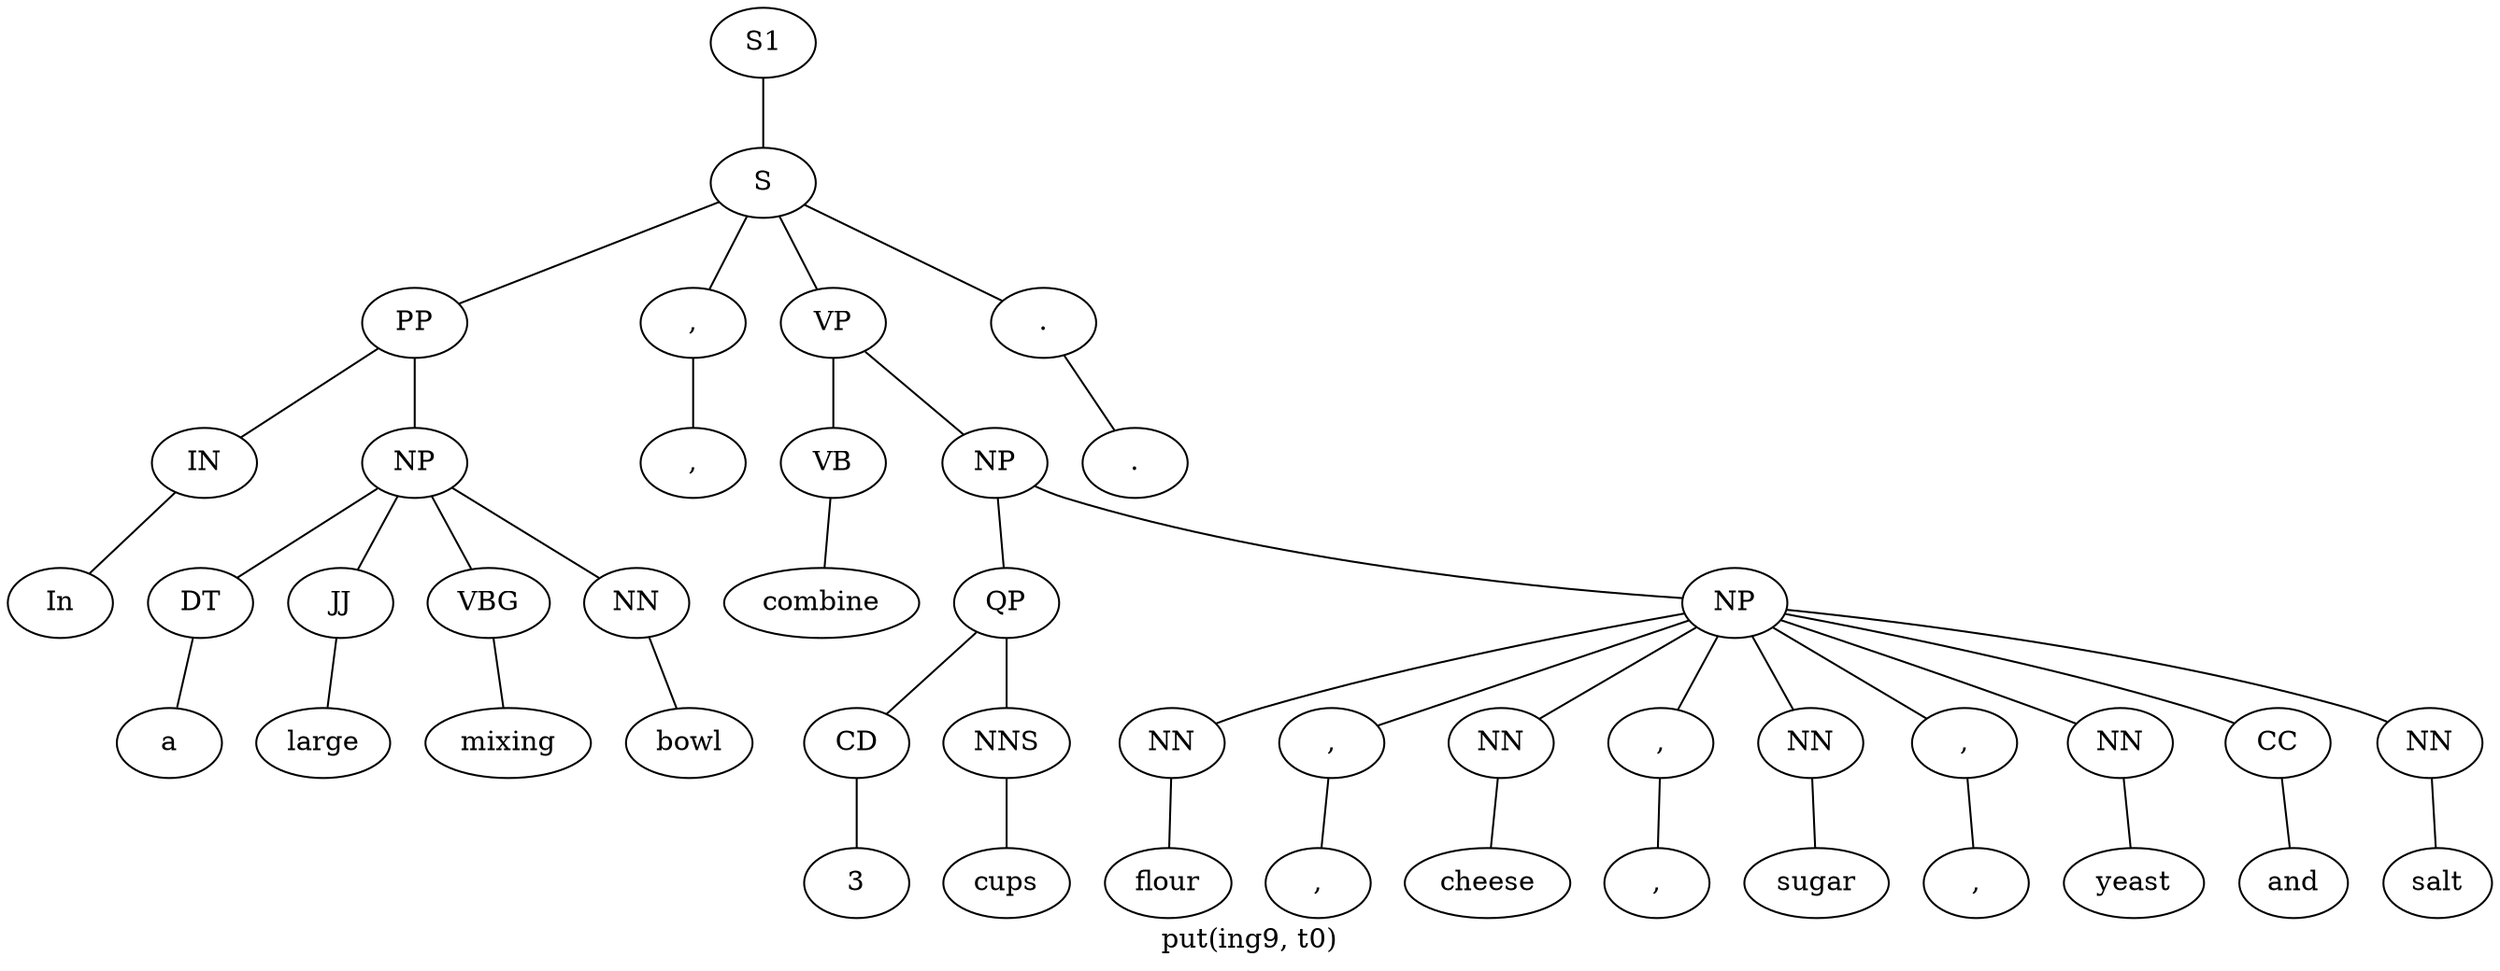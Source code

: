 graph SyntaxGraph {
	label = "put(ing9, t0)";
	Node0 [label="S1"];
	Node1 [label="S"];
	Node2 [label="PP"];
	Node3 [label="IN"];
	Node4 [label="In"];
	Node5 [label="NP"];
	Node6 [label="DT"];
	Node7 [label="a"];
	Node8 [label="JJ"];
	Node9 [label="large"];
	Node10 [label="VBG"];
	Node11 [label="mixing"];
	Node12 [label="NN"];
	Node13 [label="bowl"];
	Node14 [label=","];
	Node15 [label=","];
	Node16 [label="VP"];
	Node17 [label="VB"];
	Node18 [label="combine"];
	Node19 [label="NP"];
	Node20 [label="QP"];
	Node21 [label="CD"];
	Node22 [label="3"];
	Node23 [label="NNS"];
	Node24 [label="cups"];
	Node25 [label="NP"];
	Node26 [label="NN"];
	Node27 [label="flour"];
	Node28 [label=","];
	Node29 [label=","];
	Node30 [label="NN"];
	Node31 [label="cheese"];
	Node32 [label=","];
	Node33 [label=","];
	Node34 [label="NN"];
	Node35 [label="sugar"];
	Node36 [label=","];
	Node37 [label=","];
	Node38 [label="NN"];
	Node39 [label="yeast"];
	Node40 [label="CC"];
	Node41 [label="and"];
	Node42 [label="NN"];
	Node43 [label="salt"];
	Node44 [label="."];
	Node45 [label="."];

	Node0 -- Node1;
	Node1 -- Node2;
	Node1 -- Node14;
	Node1 -- Node16;
	Node1 -- Node44;
	Node2 -- Node3;
	Node2 -- Node5;
	Node3 -- Node4;
	Node5 -- Node6;
	Node5 -- Node8;
	Node5 -- Node10;
	Node5 -- Node12;
	Node6 -- Node7;
	Node8 -- Node9;
	Node10 -- Node11;
	Node12 -- Node13;
	Node14 -- Node15;
	Node16 -- Node17;
	Node16 -- Node19;
	Node17 -- Node18;
	Node19 -- Node20;
	Node19 -- Node25;
	Node20 -- Node21;
	Node20 -- Node23;
	Node21 -- Node22;
	Node23 -- Node24;
	Node25 -- Node26;
	Node25 -- Node28;
	Node25 -- Node30;
	Node25 -- Node32;
	Node25 -- Node34;
	Node25 -- Node36;
	Node25 -- Node38;
	Node25 -- Node40;
	Node25 -- Node42;
	Node26 -- Node27;
	Node28 -- Node29;
	Node30 -- Node31;
	Node32 -- Node33;
	Node34 -- Node35;
	Node36 -- Node37;
	Node38 -- Node39;
	Node40 -- Node41;
	Node42 -- Node43;
	Node44 -- Node45;
}